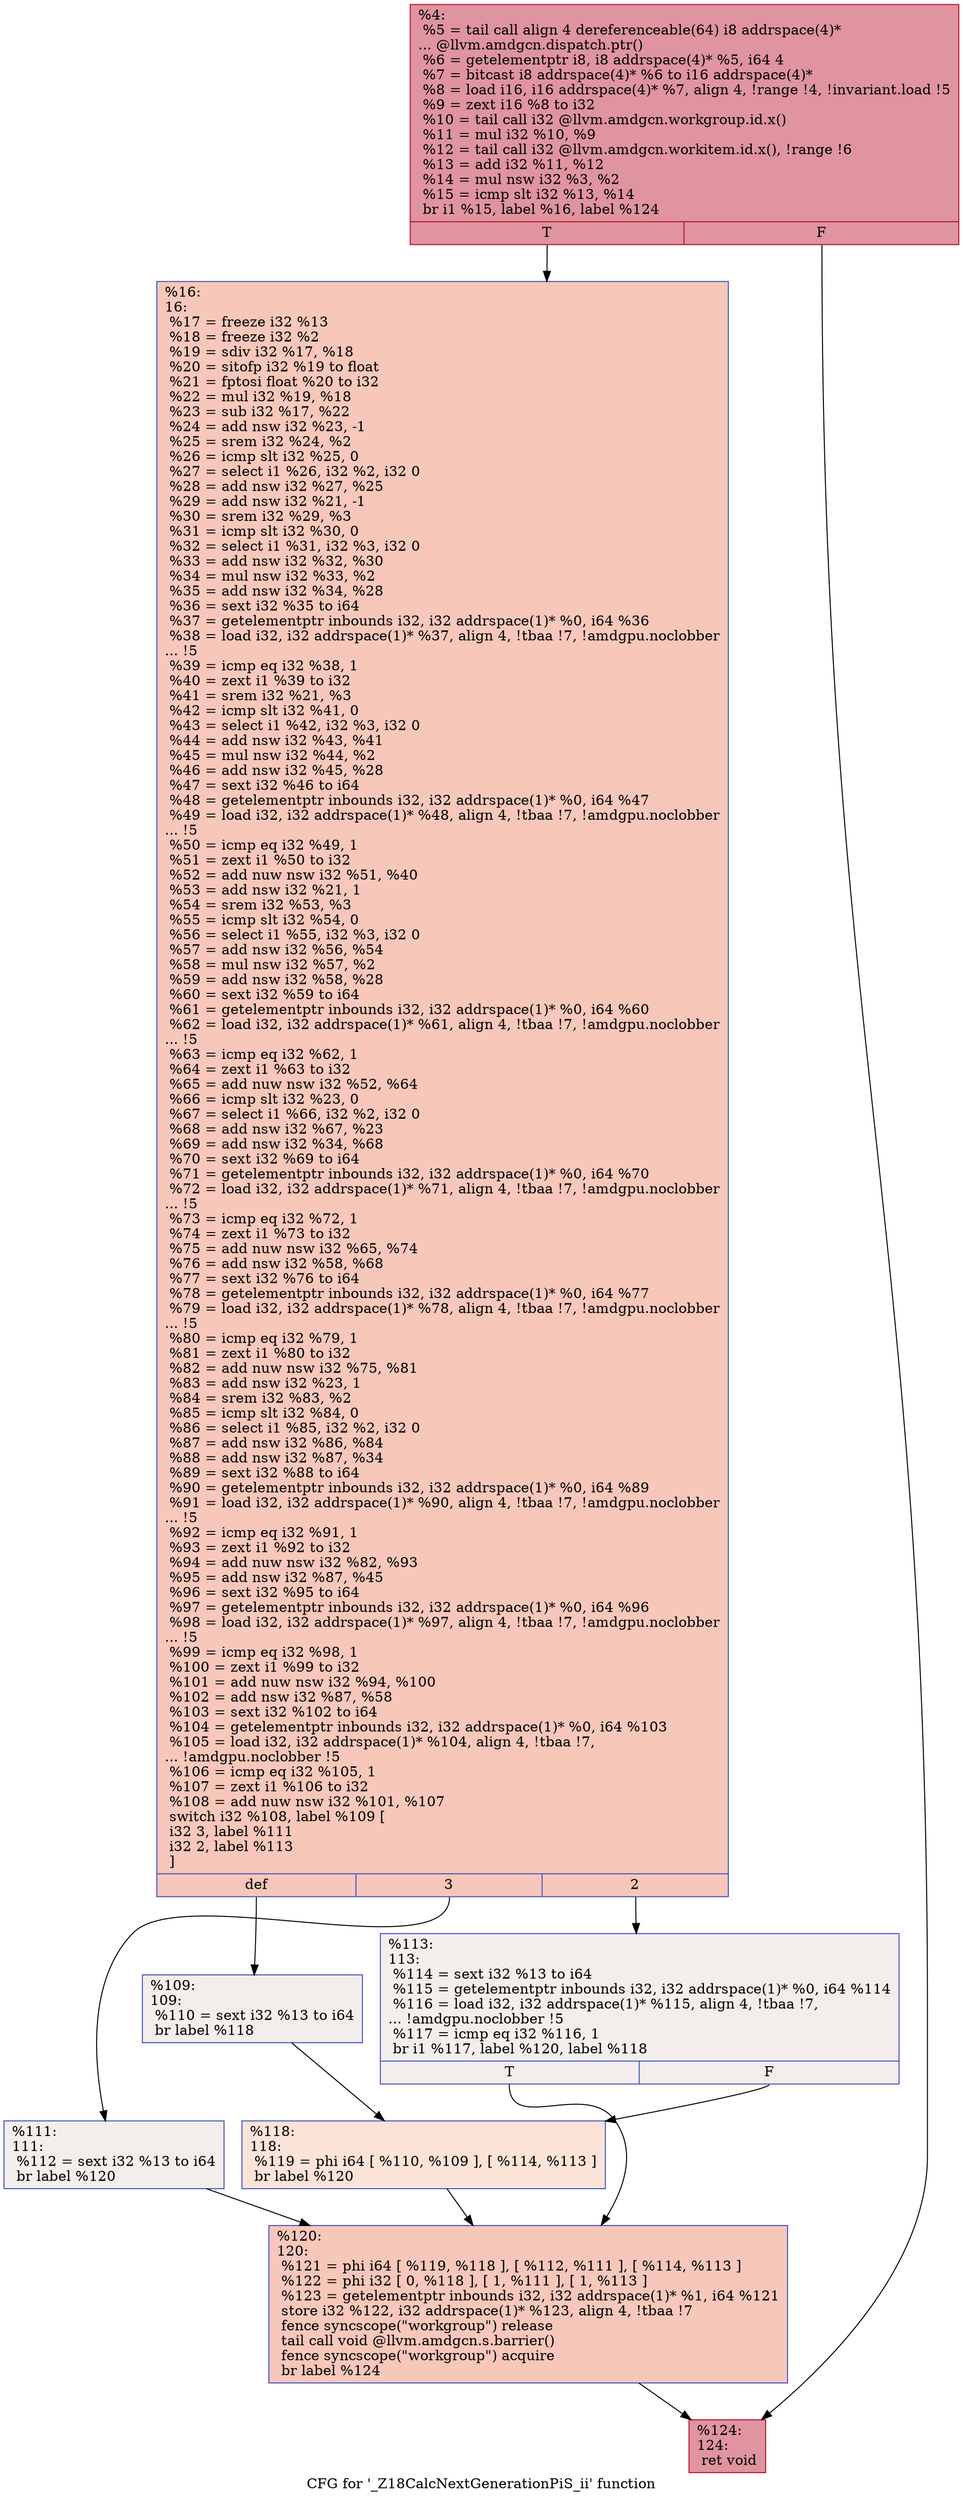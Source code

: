 digraph "CFG for '_Z18CalcNextGenerationPiS_ii' function" {
	label="CFG for '_Z18CalcNextGenerationPiS_ii' function";

	Node0x4795180 [shape=record,color="#b70d28ff", style=filled, fillcolor="#b70d2870",label="{%4:\l  %5 = tail call align 4 dereferenceable(64) i8 addrspace(4)*\l... @llvm.amdgcn.dispatch.ptr()\l  %6 = getelementptr i8, i8 addrspace(4)* %5, i64 4\l  %7 = bitcast i8 addrspace(4)* %6 to i16 addrspace(4)*\l  %8 = load i16, i16 addrspace(4)* %7, align 4, !range !4, !invariant.load !5\l  %9 = zext i16 %8 to i32\l  %10 = tail call i32 @llvm.amdgcn.workgroup.id.x()\l  %11 = mul i32 %10, %9\l  %12 = tail call i32 @llvm.amdgcn.workitem.id.x(), !range !6\l  %13 = add i32 %11, %12\l  %14 = mul nsw i32 %3, %2\l  %15 = icmp slt i32 %13, %14\l  br i1 %15, label %16, label %124\l|{<s0>T|<s1>F}}"];
	Node0x4795180:s0 -> Node0x4797110;
	Node0x4795180:s1 -> Node0x47971a0;
	Node0x4797110 [shape=record,color="#3d50c3ff", style=filled, fillcolor="#ec7f6370",label="{%16:\l16:                                               \l  %17 = freeze i32 %13\l  %18 = freeze i32 %2\l  %19 = sdiv i32 %17, %18\l  %20 = sitofp i32 %19 to float\l  %21 = fptosi float %20 to i32\l  %22 = mul i32 %19, %18\l  %23 = sub i32 %17, %22\l  %24 = add nsw i32 %23, -1\l  %25 = srem i32 %24, %2\l  %26 = icmp slt i32 %25, 0\l  %27 = select i1 %26, i32 %2, i32 0\l  %28 = add nsw i32 %27, %25\l  %29 = add nsw i32 %21, -1\l  %30 = srem i32 %29, %3\l  %31 = icmp slt i32 %30, 0\l  %32 = select i1 %31, i32 %3, i32 0\l  %33 = add nsw i32 %32, %30\l  %34 = mul nsw i32 %33, %2\l  %35 = add nsw i32 %34, %28\l  %36 = sext i32 %35 to i64\l  %37 = getelementptr inbounds i32, i32 addrspace(1)* %0, i64 %36\l  %38 = load i32, i32 addrspace(1)* %37, align 4, !tbaa !7, !amdgpu.noclobber\l... !5\l  %39 = icmp eq i32 %38, 1\l  %40 = zext i1 %39 to i32\l  %41 = srem i32 %21, %3\l  %42 = icmp slt i32 %41, 0\l  %43 = select i1 %42, i32 %3, i32 0\l  %44 = add nsw i32 %43, %41\l  %45 = mul nsw i32 %44, %2\l  %46 = add nsw i32 %45, %28\l  %47 = sext i32 %46 to i64\l  %48 = getelementptr inbounds i32, i32 addrspace(1)* %0, i64 %47\l  %49 = load i32, i32 addrspace(1)* %48, align 4, !tbaa !7, !amdgpu.noclobber\l... !5\l  %50 = icmp eq i32 %49, 1\l  %51 = zext i1 %50 to i32\l  %52 = add nuw nsw i32 %51, %40\l  %53 = add nsw i32 %21, 1\l  %54 = srem i32 %53, %3\l  %55 = icmp slt i32 %54, 0\l  %56 = select i1 %55, i32 %3, i32 0\l  %57 = add nsw i32 %56, %54\l  %58 = mul nsw i32 %57, %2\l  %59 = add nsw i32 %58, %28\l  %60 = sext i32 %59 to i64\l  %61 = getelementptr inbounds i32, i32 addrspace(1)* %0, i64 %60\l  %62 = load i32, i32 addrspace(1)* %61, align 4, !tbaa !7, !amdgpu.noclobber\l... !5\l  %63 = icmp eq i32 %62, 1\l  %64 = zext i1 %63 to i32\l  %65 = add nuw nsw i32 %52, %64\l  %66 = icmp slt i32 %23, 0\l  %67 = select i1 %66, i32 %2, i32 0\l  %68 = add nsw i32 %67, %23\l  %69 = add nsw i32 %34, %68\l  %70 = sext i32 %69 to i64\l  %71 = getelementptr inbounds i32, i32 addrspace(1)* %0, i64 %70\l  %72 = load i32, i32 addrspace(1)* %71, align 4, !tbaa !7, !amdgpu.noclobber\l... !5\l  %73 = icmp eq i32 %72, 1\l  %74 = zext i1 %73 to i32\l  %75 = add nuw nsw i32 %65, %74\l  %76 = add nsw i32 %58, %68\l  %77 = sext i32 %76 to i64\l  %78 = getelementptr inbounds i32, i32 addrspace(1)* %0, i64 %77\l  %79 = load i32, i32 addrspace(1)* %78, align 4, !tbaa !7, !amdgpu.noclobber\l... !5\l  %80 = icmp eq i32 %79, 1\l  %81 = zext i1 %80 to i32\l  %82 = add nuw nsw i32 %75, %81\l  %83 = add nsw i32 %23, 1\l  %84 = srem i32 %83, %2\l  %85 = icmp slt i32 %84, 0\l  %86 = select i1 %85, i32 %2, i32 0\l  %87 = add nsw i32 %86, %84\l  %88 = add nsw i32 %87, %34\l  %89 = sext i32 %88 to i64\l  %90 = getelementptr inbounds i32, i32 addrspace(1)* %0, i64 %89\l  %91 = load i32, i32 addrspace(1)* %90, align 4, !tbaa !7, !amdgpu.noclobber\l... !5\l  %92 = icmp eq i32 %91, 1\l  %93 = zext i1 %92 to i32\l  %94 = add nuw nsw i32 %82, %93\l  %95 = add nsw i32 %87, %45\l  %96 = sext i32 %95 to i64\l  %97 = getelementptr inbounds i32, i32 addrspace(1)* %0, i64 %96\l  %98 = load i32, i32 addrspace(1)* %97, align 4, !tbaa !7, !amdgpu.noclobber\l... !5\l  %99 = icmp eq i32 %98, 1\l  %100 = zext i1 %99 to i32\l  %101 = add nuw nsw i32 %94, %100\l  %102 = add nsw i32 %87, %58\l  %103 = sext i32 %102 to i64\l  %104 = getelementptr inbounds i32, i32 addrspace(1)* %0, i64 %103\l  %105 = load i32, i32 addrspace(1)* %104, align 4, !tbaa !7,\l... !amdgpu.noclobber !5\l  %106 = icmp eq i32 %105, 1\l  %107 = zext i1 %106 to i32\l  %108 = add nuw nsw i32 %101, %107\l  switch i32 %108, label %109 [\l    i32 3, label %111\l    i32 2, label %113\l  ]\l|{<s0>def|<s1>3|<s2>2}}"];
	Node0x4797110:s0 -> Node0x479b800;
	Node0x4797110:s1 -> Node0x479b890;
	Node0x4797110:s2 -> Node0x479b950;
	Node0x479b800 [shape=record,color="#3d50c3ff", style=filled, fillcolor="#e5d8d170",label="{%109:\l109:                                              \l  %110 = sext i32 %13 to i64\l  br label %118\l}"];
	Node0x479b800 -> Node0x479bb70;
	Node0x479b890 [shape=record,color="#3d50c3ff", style=filled, fillcolor="#e5d8d170",label="{%111:\l111:                                              \l  %112 = sext i32 %13 to i64\l  br label %120\l}"];
	Node0x479b890 -> Node0x479bca0;
	Node0x479b950 [shape=record,color="#3d50c3ff", style=filled, fillcolor="#e5d8d170",label="{%113:\l113:                                              \l  %114 = sext i32 %13 to i64\l  %115 = getelementptr inbounds i32, i32 addrspace(1)* %0, i64 %114\l  %116 = load i32, i32 addrspace(1)* %115, align 4, !tbaa !7,\l... !amdgpu.noclobber !5\l  %117 = icmp eq i32 %116, 1\l  br i1 %117, label %120, label %118\l|{<s0>T|<s1>F}}"];
	Node0x479b950:s0 -> Node0x479bca0;
	Node0x479b950:s1 -> Node0x479bb70;
	Node0x479bb70 [shape=record,color="#3d50c3ff", style=filled, fillcolor="#f6bfa670",label="{%118:\l118:                                              \l  %119 = phi i64 [ %110, %109 ], [ %114, %113 ]\l  br label %120\l}"];
	Node0x479bb70 -> Node0x479bca0;
	Node0x479bca0 [shape=record,color="#3d50c3ff", style=filled, fillcolor="#ec7f6370",label="{%120:\l120:                                              \l  %121 = phi i64 [ %119, %118 ], [ %112, %111 ], [ %114, %113 ]\l  %122 = phi i32 [ 0, %118 ], [ 1, %111 ], [ 1, %113 ]\l  %123 = getelementptr inbounds i32, i32 addrspace(1)* %1, i64 %121\l  store i32 %122, i32 addrspace(1)* %123, align 4, !tbaa !7\l  fence syncscope(\"workgroup\") release\l  tail call void @llvm.amdgcn.s.barrier()\l  fence syncscope(\"workgroup\") acquire\l  br label %124\l}"];
	Node0x479bca0 -> Node0x47971a0;
	Node0x47971a0 [shape=record,color="#b70d28ff", style=filled, fillcolor="#b70d2870",label="{%124:\l124:                                              \l  ret void\l}"];
}
